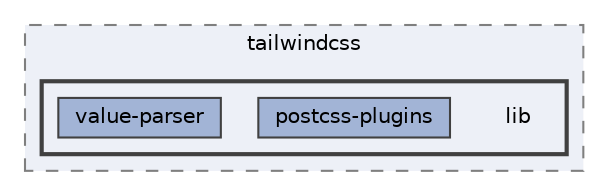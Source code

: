 digraph "pkiclassroomrescheduler/src/main/frontend/node_modules/tailwindcss/lib"
{
 // LATEX_PDF_SIZE
  bgcolor="transparent";
  edge [fontname=Helvetica,fontsize=10,labelfontname=Helvetica,labelfontsize=10];
  node [fontname=Helvetica,fontsize=10,shape=box,height=0.2,width=0.4];
  compound=true
  subgraph clusterdir_de1d914c2a669290c9197aa3a7cb93cd {
    graph [ bgcolor="#edf0f7", pencolor="grey50", label="tailwindcss", fontname=Helvetica,fontsize=10 style="filled,dashed", URL="dir_de1d914c2a669290c9197aa3a7cb93cd.html",tooltip=""]
  subgraph clusterdir_b261d5a90335c99d36f5233914fe6072 {
    graph [ bgcolor="#edf0f7", pencolor="grey25", label="", fontname=Helvetica,fontsize=10 style="filled,bold", URL="dir_b261d5a90335c99d36f5233914fe6072.html",tooltip=""]
    dir_b261d5a90335c99d36f5233914fe6072 [shape=plaintext, label="lib"];
  dir_a86c1e61f38ffcf671e4319d958e6005 [label="postcss-plugins", fillcolor="#a2b4d6", color="grey25", style="filled", URL="dir_a86c1e61f38ffcf671e4319d958e6005.html",tooltip=""];
  dir_08c5e28ac437292aa8e1b381290ec653 [label="value-parser", fillcolor="#a2b4d6", color="grey25", style="filled", URL="dir_08c5e28ac437292aa8e1b381290ec653.html",tooltip=""];
  }
  }
}
